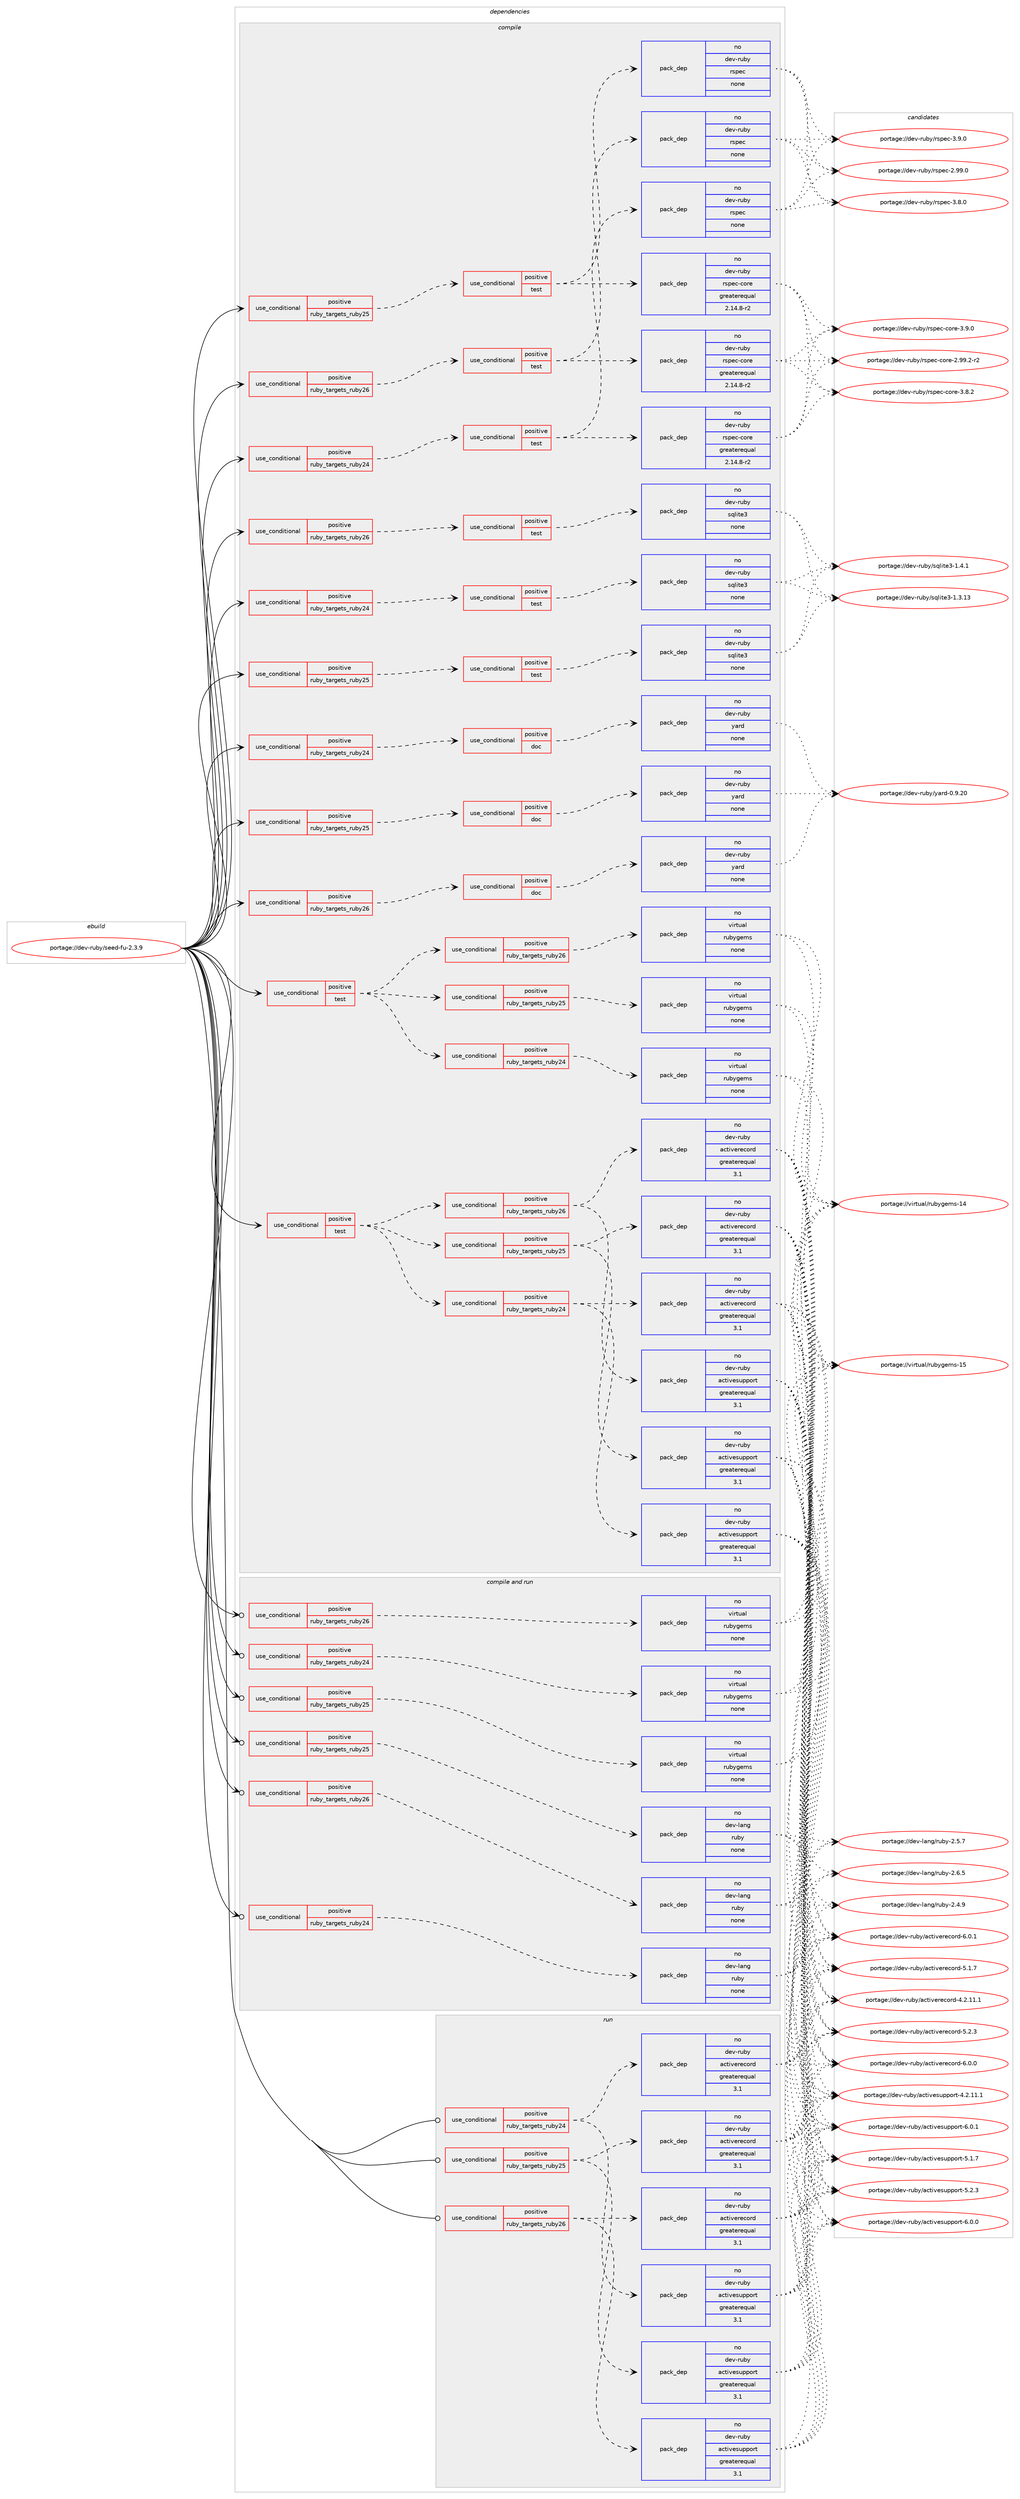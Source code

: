 digraph prolog {

# *************
# Graph options
# *************

newrank=true;
concentrate=true;
compound=true;
graph [rankdir=LR,fontname=Helvetica,fontsize=10,ranksep=1.5];#, ranksep=2.5, nodesep=0.2];
edge  [arrowhead=vee];
node  [fontname=Helvetica,fontsize=10];

# **********
# The ebuild
# **********

subgraph cluster_leftcol {
color=gray;
rank=same;
label=<<i>ebuild</i>>;
id [label="portage://dev-ruby/seed-fu-2.3.9", color=red, width=4, href="../dev-ruby/seed-fu-2.3.9.svg"];
}

# ****************
# The dependencies
# ****************

subgraph cluster_midcol {
color=gray;
label=<<i>dependencies</i>>;
subgraph cluster_compile {
fillcolor="#eeeeee";
style=filled;
label=<<i>compile</i>>;
subgraph cond65888 {
dependency248797 [label=<<TABLE BORDER="0" CELLBORDER="1" CELLSPACING="0" CELLPADDING="4"><TR><TD ROWSPAN="3" CELLPADDING="10">use_conditional</TD></TR><TR><TD>positive</TD></TR><TR><TD>ruby_targets_ruby24</TD></TR></TABLE>>, shape=none, color=red];
subgraph cond65889 {
dependency248798 [label=<<TABLE BORDER="0" CELLBORDER="1" CELLSPACING="0" CELLPADDING="4"><TR><TD ROWSPAN="3" CELLPADDING="10">use_conditional</TD></TR><TR><TD>positive</TD></TR><TR><TD>doc</TD></TR></TABLE>>, shape=none, color=red];
subgraph pack179362 {
dependency248799 [label=<<TABLE BORDER="0" CELLBORDER="1" CELLSPACING="0" CELLPADDING="4" WIDTH="220"><TR><TD ROWSPAN="6" CELLPADDING="30">pack_dep</TD></TR><TR><TD WIDTH="110">no</TD></TR><TR><TD>dev-ruby</TD></TR><TR><TD>yard</TD></TR><TR><TD>none</TD></TR><TR><TD></TD></TR></TABLE>>, shape=none, color=blue];
}
dependency248798:e -> dependency248799:w [weight=20,style="dashed",arrowhead="vee"];
}
dependency248797:e -> dependency248798:w [weight=20,style="dashed",arrowhead="vee"];
}
id:e -> dependency248797:w [weight=20,style="solid",arrowhead="vee"];
subgraph cond65890 {
dependency248800 [label=<<TABLE BORDER="0" CELLBORDER="1" CELLSPACING="0" CELLPADDING="4"><TR><TD ROWSPAN="3" CELLPADDING="10">use_conditional</TD></TR><TR><TD>positive</TD></TR><TR><TD>ruby_targets_ruby24</TD></TR></TABLE>>, shape=none, color=red];
subgraph cond65891 {
dependency248801 [label=<<TABLE BORDER="0" CELLBORDER="1" CELLSPACING="0" CELLPADDING="4"><TR><TD ROWSPAN="3" CELLPADDING="10">use_conditional</TD></TR><TR><TD>positive</TD></TR><TR><TD>test</TD></TR></TABLE>>, shape=none, color=red];
subgraph pack179363 {
dependency248802 [label=<<TABLE BORDER="0" CELLBORDER="1" CELLSPACING="0" CELLPADDING="4" WIDTH="220"><TR><TD ROWSPAN="6" CELLPADDING="30">pack_dep</TD></TR><TR><TD WIDTH="110">no</TD></TR><TR><TD>dev-ruby</TD></TR><TR><TD>rspec</TD></TR><TR><TD>none</TD></TR><TR><TD></TD></TR></TABLE>>, shape=none, color=blue];
}
dependency248801:e -> dependency248802:w [weight=20,style="dashed",arrowhead="vee"];
subgraph pack179364 {
dependency248803 [label=<<TABLE BORDER="0" CELLBORDER="1" CELLSPACING="0" CELLPADDING="4" WIDTH="220"><TR><TD ROWSPAN="6" CELLPADDING="30">pack_dep</TD></TR><TR><TD WIDTH="110">no</TD></TR><TR><TD>dev-ruby</TD></TR><TR><TD>rspec-core</TD></TR><TR><TD>greaterequal</TD></TR><TR><TD>2.14.8-r2</TD></TR></TABLE>>, shape=none, color=blue];
}
dependency248801:e -> dependency248803:w [weight=20,style="dashed",arrowhead="vee"];
}
dependency248800:e -> dependency248801:w [weight=20,style="dashed",arrowhead="vee"];
}
id:e -> dependency248800:w [weight=20,style="solid",arrowhead="vee"];
subgraph cond65892 {
dependency248804 [label=<<TABLE BORDER="0" CELLBORDER="1" CELLSPACING="0" CELLPADDING="4"><TR><TD ROWSPAN="3" CELLPADDING="10">use_conditional</TD></TR><TR><TD>positive</TD></TR><TR><TD>ruby_targets_ruby24</TD></TR></TABLE>>, shape=none, color=red];
subgraph cond65893 {
dependency248805 [label=<<TABLE BORDER="0" CELLBORDER="1" CELLSPACING="0" CELLPADDING="4"><TR><TD ROWSPAN="3" CELLPADDING="10">use_conditional</TD></TR><TR><TD>positive</TD></TR><TR><TD>test</TD></TR></TABLE>>, shape=none, color=red];
subgraph pack179365 {
dependency248806 [label=<<TABLE BORDER="0" CELLBORDER="1" CELLSPACING="0" CELLPADDING="4" WIDTH="220"><TR><TD ROWSPAN="6" CELLPADDING="30">pack_dep</TD></TR><TR><TD WIDTH="110">no</TD></TR><TR><TD>dev-ruby</TD></TR><TR><TD>sqlite3</TD></TR><TR><TD>none</TD></TR><TR><TD></TD></TR></TABLE>>, shape=none, color=blue];
}
dependency248805:e -> dependency248806:w [weight=20,style="dashed",arrowhead="vee"];
}
dependency248804:e -> dependency248805:w [weight=20,style="dashed",arrowhead="vee"];
}
id:e -> dependency248804:w [weight=20,style="solid",arrowhead="vee"];
subgraph cond65894 {
dependency248807 [label=<<TABLE BORDER="0" CELLBORDER="1" CELLSPACING="0" CELLPADDING="4"><TR><TD ROWSPAN="3" CELLPADDING="10">use_conditional</TD></TR><TR><TD>positive</TD></TR><TR><TD>ruby_targets_ruby25</TD></TR></TABLE>>, shape=none, color=red];
subgraph cond65895 {
dependency248808 [label=<<TABLE BORDER="0" CELLBORDER="1" CELLSPACING="0" CELLPADDING="4"><TR><TD ROWSPAN="3" CELLPADDING="10">use_conditional</TD></TR><TR><TD>positive</TD></TR><TR><TD>doc</TD></TR></TABLE>>, shape=none, color=red];
subgraph pack179366 {
dependency248809 [label=<<TABLE BORDER="0" CELLBORDER="1" CELLSPACING="0" CELLPADDING="4" WIDTH="220"><TR><TD ROWSPAN="6" CELLPADDING="30">pack_dep</TD></TR><TR><TD WIDTH="110">no</TD></TR><TR><TD>dev-ruby</TD></TR><TR><TD>yard</TD></TR><TR><TD>none</TD></TR><TR><TD></TD></TR></TABLE>>, shape=none, color=blue];
}
dependency248808:e -> dependency248809:w [weight=20,style="dashed",arrowhead="vee"];
}
dependency248807:e -> dependency248808:w [weight=20,style="dashed",arrowhead="vee"];
}
id:e -> dependency248807:w [weight=20,style="solid",arrowhead="vee"];
subgraph cond65896 {
dependency248810 [label=<<TABLE BORDER="0" CELLBORDER="1" CELLSPACING="0" CELLPADDING="4"><TR><TD ROWSPAN="3" CELLPADDING="10">use_conditional</TD></TR><TR><TD>positive</TD></TR><TR><TD>ruby_targets_ruby25</TD></TR></TABLE>>, shape=none, color=red];
subgraph cond65897 {
dependency248811 [label=<<TABLE BORDER="0" CELLBORDER="1" CELLSPACING="0" CELLPADDING="4"><TR><TD ROWSPAN="3" CELLPADDING="10">use_conditional</TD></TR><TR><TD>positive</TD></TR><TR><TD>test</TD></TR></TABLE>>, shape=none, color=red];
subgraph pack179367 {
dependency248812 [label=<<TABLE BORDER="0" CELLBORDER="1" CELLSPACING="0" CELLPADDING="4" WIDTH="220"><TR><TD ROWSPAN="6" CELLPADDING="30">pack_dep</TD></TR><TR><TD WIDTH="110">no</TD></TR><TR><TD>dev-ruby</TD></TR><TR><TD>rspec</TD></TR><TR><TD>none</TD></TR><TR><TD></TD></TR></TABLE>>, shape=none, color=blue];
}
dependency248811:e -> dependency248812:w [weight=20,style="dashed",arrowhead="vee"];
subgraph pack179368 {
dependency248813 [label=<<TABLE BORDER="0" CELLBORDER="1" CELLSPACING="0" CELLPADDING="4" WIDTH="220"><TR><TD ROWSPAN="6" CELLPADDING="30">pack_dep</TD></TR><TR><TD WIDTH="110">no</TD></TR><TR><TD>dev-ruby</TD></TR><TR><TD>rspec-core</TD></TR><TR><TD>greaterequal</TD></TR><TR><TD>2.14.8-r2</TD></TR></TABLE>>, shape=none, color=blue];
}
dependency248811:e -> dependency248813:w [weight=20,style="dashed",arrowhead="vee"];
}
dependency248810:e -> dependency248811:w [weight=20,style="dashed",arrowhead="vee"];
}
id:e -> dependency248810:w [weight=20,style="solid",arrowhead="vee"];
subgraph cond65898 {
dependency248814 [label=<<TABLE BORDER="0" CELLBORDER="1" CELLSPACING="0" CELLPADDING="4"><TR><TD ROWSPAN="3" CELLPADDING="10">use_conditional</TD></TR><TR><TD>positive</TD></TR><TR><TD>ruby_targets_ruby25</TD></TR></TABLE>>, shape=none, color=red];
subgraph cond65899 {
dependency248815 [label=<<TABLE BORDER="0" CELLBORDER="1" CELLSPACING="0" CELLPADDING="4"><TR><TD ROWSPAN="3" CELLPADDING="10">use_conditional</TD></TR><TR><TD>positive</TD></TR><TR><TD>test</TD></TR></TABLE>>, shape=none, color=red];
subgraph pack179369 {
dependency248816 [label=<<TABLE BORDER="0" CELLBORDER="1" CELLSPACING="0" CELLPADDING="4" WIDTH="220"><TR><TD ROWSPAN="6" CELLPADDING="30">pack_dep</TD></TR><TR><TD WIDTH="110">no</TD></TR><TR><TD>dev-ruby</TD></TR><TR><TD>sqlite3</TD></TR><TR><TD>none</TD></TR><TR><TD></TD></TR></TABLE>>, shape=none, color=blue];
}
dependency248815:e -> dependency248816:w [weight=20,style="dashed",arrowhead="vee"];
}
dependency248814:e -> dependency248815:w [weight=20,style="dashed",arrowhead="vee"];
}
id:e -> dependency248814:w [weight=20,style="solid",arrowhead="vee"];
subgraph cond65900 {
dependency248817 [label=<<TABLE BORDER="0" CELLBORDER="1" CELLSPACING="0" CELLPADDING="4"><TR><TD ROWSPAN="3" CELLPADDING="10">use_conditional</TD></TR><TR><TD>positive</TD></TR><TR><TD>ruby_targets_ruby26</TD></TR></TABLE>>, shape=none, color=red];
subgraph cond65901 {
dependency248818 [label=<<TABLE BORDER="0" CELLBORDER="1" CELLSPACING="0" CELLPADDING="4"><TR><TD ROWSPAN="3" CELLPADDING="10">use_conditional</TD></TR><TR><TD>positive</TD></TR><TR><TD>doc</TD></TR></TABLE>>, shape=none, color=red];
subgraph pack179370 {
dependency248819 [label=<<TABLE BORDER="0" CELLBORDER="1" CELLSPACING="0" CELLPADDING="4" WIDTH="220"><TR><TD ROWSPAN="6" CELLPADDING="30">pack_dep</TD></TR><TR><TD WIDTH="110">no</TD></TR><TR><TD>dev-ruby</TD></TR><TR><TD>yard</TD></TR><TR><TD>none</TD></TR><TR><TD></TD></TR></TABLE>>, shape=none, color=blue];
}
dependency248818:e -> dependency248819:w [weight=20,style="dashed",arrowhead="vee"];
}
dependency248817:e -> dependency248818:w [weight=20,style="dashed",arrowhead="vee"];
}
id:e -> dependency248817:w [weight=20,style="solid",arrowhead="vee"];
subgraph cond65902 {
dependency248820 [label=<<TABLE BORDER="0" CELLBORDER="1" CELLSPACING="0" CELLPADDING="4"><TR><TD ROWSPAN="3" CELLPADDING="10">use_conditional</TD></TR><TR><TD>positive</TD></TR><TR><TD>ruby_targets_ruby26</TD></TR></TABLE>>, shape=none, color=red];
subgraph cond65903 {
dependency248821 [label=<<TABLE BORDER="0" CELLBORDER="1" CELLSPACING="0" CELLPADDING="4"><TR><TD ROWSPAN="3" CELLPADDING="10">use_conditional</TD></TR><TR><TD>positive</TD></TR><TR><TD>test</TD></TR></TABLE>>, shape=none, color=red];
subgraph pack179371 {
dependency248822 [label=<<TABLE BORDER="0" CELLBORDER="1" CELLSPACING="0" CELLPADDING="4" WIDTH="220"><TR><TD ROWSPAN="6" CELLPADDING="30">pack_dep</TD></TR><TR><TD WIDTH="110">no</TD></TR><TR><TD>dev-ruby</TD></TR><TR><TD>rspec</TD></TR><TR><TD>none</TD></TR><TR><TD></TD></TR></TABLE>>, shape=none, color=blue];
}
dependency248821:e -> dependency248822:w [weight=20,style="dashed",arrowhead="vee"];
subgraph pack179372 {
dependency248823 [label=<<TABLE BORDER="0" CELLBORDER="1" CELLSPACING="0" CELLPADDING="4" WIDTH="220"><TR><TD ROWSPAN="6" CELLPADDING="30">pack_dep</TD></TR><TR><TD WIDTH="110">no</TD></TR><TR><TD>dev-ruby</TD></TR><TR><TD>rspec-core</TD></TR><TR><TD>greaterequal</TD></TR><TR><TD>2.14.8-r2</TD></TR></TABLE>>, shape=none, color=blue];
}
dependency248821:e -> dependency248823:w [weight=20,style="dashed",arrowhead="vee"];
}
dependency248820:e -> dependency248821:w [weight=20,style="dashed",arrowhead="vee"];
}
id:e -> dependency248820:w [weight=20,style="solid",arrowhead="vee"];
subgraph cond65904 {
dependency248824 [label=<<TABLE BORDER="0" CELLBORDER="1" CELLSPACING="0" CELLPADDING="4"><TR><TD ROWSPAN="3" CELLPADDING="10">use_conditional</TD></TR><TR><TD>positive</TD></TR><TR><TD>ruby_targets_ruby26</TD></TR></TABLE>>, shape=none, color=red];
subgraph cond65905 {
dependency248825 [label=<<TABLE BORDER="0" CELLBORDER="1" CELLSPACING="0" CELLPADDING="4"><TR><TD ROWSPAN="3" CELLPADDING="10">use_conditional</TD></TR><TR><TD>positive</TD></TR><TR><TD>test</TD></TR></TABLE>>, shape=none, color=red];
subgraph pack179373 {
dependency248826 [label=<<TABLE BORDER="0" CELLBORDER="1" CELLSPACING="0" CELLPADDING="4" WIDTH="220"><TR><TD ROWSPAN="6" CELLPADDING="30">pack_dep</TD></TR><TR><TD WIDTH="110">no</TD></TR><TR><TD>dev-ruby</TD></TR><TR><TD>sqlite3</TD></TR><TR><TD>none</TD></TR><TR><TD></TD></TR></TABLE>>, shape=none, color=blue];
}
dependency248825:e -> dependency248826:w [weight=20,style="dashed",arrowhead="vee"];
}
dependency248824:e -> dependency248825:w [weight=20,style="dashed",arrowhead="vee"];
}
id:e -> dependency248824:w [weight=20,style="solid",arrowhead="vee"];
subgraph cond65906 {
dependency248827 [label=<<TABLE BORDER="0" CELLBORDER="1" CELLSPACING="0" CELLPADDING="4"><TR><TD ROWSPAN="3" CELLPADDING="10">use_conditional</TD></TR><TR><TD>positive</TD></TR><TR><TD>test</TD></TR></TABLE>>, shape=none, color=red];
subgraph cond65907 {
dependency248828 [label=<<TABLE BORDER="0" CELLBORDER="1" CELLSPACING="0" CELLPADDING="4"><TR><TD ROWSPAN="3" CELLPADDING="10">use_conditional</TD></TR><TR><TD>positive</TD></TR><TR><TD>ruby_targets_ruby24</TD></TR></TABLE>>, shape=none, color=red];
subgraph pack179374 {
dependency248829 [label=<<TABLE BORDER="0" CELLBORDER="1" CELLSPACING="0" CELLPADDING="4" WIDTH="220"><TR><TD ROWSPAN="6" CELLPADDING="30">pack_dep</TD></TR><TR><TD WIDTH="110">no</TD></TR><TR><TD>dev-ruby</TD></TR><TR><TD>activerecord</TD></TR><TR><TD>greaterequal</TD></TR><TR><TD>3.1</TD></TR></TABLE>>, shape=none, color=blue];
}
dependency248828:e -> dependency248829:w [weight=20,style="dashed",arrowhead="vee"];
subgraph pack179375 {
dependency248830 [label=<<TABLE BORDER="0" CELLBORDER="1" CELLSPACING="0" CELLPADDING="4" WIDTH="220"><TR><TD ROWSPAN="6" CELLPADDING="30">pack_dep</TD></TR><TR><TD WIDTH="110">no</TD></TR><TR><TD>dev-ruby</TD></TR><TR><TD>activesupport</TD></TR><TR><TD>greaterequal</TD></TR><TR><TD>3.1</TD></TR></TABLE>>, shape=none, color=blue];
}
dependency248828:e -> dependency248830:w [weight=20,style="dashed",arrowhead="vee"];
}
dependency248827:e -> dependency248828:w [weight=20,style="dashed",arrowhead="vee"];
subgraph cond65908 {
dependency248831 [label=<<TABLE BORDER="0" CELLBORDER="1" CELLSPACING="0" CELLPADDING="4"><TR><TD ROWSPAN="3" CELLPADDING="10">use_conditional</TD></TR><TR><TD>positive</TD></TR><TR><TD>ruby_targets_ruby25</TD></TR></TABLE>>, shape=none, color=red];
subgraph pack179376 {
dependency248832 [label=<<TABLE BORDER="0" CELLBORDER="1" CELLSPACING="0" CELLPADDING="4" WIDTH="220"><TR><TD ROWSPAN="6" CELLPADDING="30">pack_dep</TD></TR><TR><TD WIDTH="110">no</TD></TR><TR><TD>dev-ruby</TD></TR><TR><TD>activerecord</TD></TR><TR><TD>greaterequal</TD></TR><TR><TD>3.1</TD></TR></TABLE>>, shape=none, color=blue];
}
dependency248831:e -> dependency248832:w [weight=20,style="dashed",arrowhead="vee"];
subgraph pack179377 {
dependency248833 [label=<<TABLE BORDER="0" CELLBORDER="1" CELLSPACING="0" CELLPADDING="4" WIDTH="220"><TR><TD ROWSPAN="6" CELLPADDING="30">pack_dep</TD></TR><TR><TD WIDTH="110">no</TD></TR><TR><TD>dev-ruby</TD></TR><TR><TD>activesupport</TD></TR><TR><TD>greaterequal</TD></TR><TR><TD>3.1</TD></TR></TABLE>>, shape=none, color=blue];
}
dependency248831:e -> dependency248833:w [weight=20,style="dashed",arrowhead="vee"];
}
dependency248827:e -> dependency248831:w [weight=20,style="dashed",arrowhead="vee"];
subgraph cond65909 {
dependency248834 [label=<<TABLE BORDER="0" CELLBORDER="1" CELLSPACING="0" CELLPADDING="4"><TR><TD ROWSPAN="3" CELLPADDING="10">use_conditional</TD></TR><TR><TD>positive</TD></TR><TR><TD>ruby_targets_ruby26</TD></TR></TABLE>>, shape=none, color=red];
subgraph pack179378 {
dependency248835 [label=<<TABLE BORDER="0" CELLBORDER="1" CELLSPACING="0" CELLPADDING="4" WIDTH="220"><TR><TD ROWSPAN="6" CELLPADDING="30">pack_dep</TD></TR><TR><TD WIDTH="110">no</TD></TR><TR><TD>dev-ruby</TD></TR><TR><TD>activerecord</TD></TR><TR><TD>greaterequal</TD></TR><TR><TD>3.1</TD></TR></TABLE>>, shape=none, color=blue];
}
dependency248834:e -> dependency248835:w [weight=20,style="dashed",arrowhead="vee"];
subgraph pack179379 {
dependency248836 [label=<<TABLE BORDER="0" CELLBORDER="1" CELLSPACING="0" CELLPADDING="4" WIDTH="220"><TR><TD ROWSPAN="6" CELLPADDING="30">pack_dep</TD></TR><TR><TD WIDTH="110">no</TD></TR><TR><TD>dev-ruby</TD></TR><TR><TD>activesupport</TD></TR><TR><TD>greaterequal</TD></TR><TR><TD>3.1</TD></TR></TABLE>>, shape=none, color=blue];
}
dependency248834:e -> dependency248836:w [weight=20,style="dashed",arrowhead="vee"];
}
dependency248827:e -> dependency248834:w [weight=20,style="dashed",arrowhead="vee"];
}
id:e -> dependency248827:w [weight=20,style="solid",arrowhead="vee"];
subgraph cond65910 {
dependency248837 [label=<<TABLE BORDER="0" CELLBORDER="1" CELLSPACING="0" CELLPADDING="4"><TR><TD ROWSPAN="3" CELLPADDING="10">use_conditional</TD></TR><TR><TD>positive</TD></TR><TR><TD>test</TD></TR></TABLE>>, shape=none, color=red];
subgraph cond65911 {
dependency248838 [label=<<TABLE BORDER="0" CELLBORDER="1" CELLSPACING="0" CELLPADDING="4"><TR><TD ROWSPAN="3" CELLPADDING="10">use_conditional</TD></TR><TR><TD>positive</TD></TR><TR><TD>ruby_targets_ruby24</TD></TR></TABLE>>, shape=none, color=red];
subgraph pack179380 {
dependency248839 [label=<<TABLE BORDER="0" CELLBORDER="1" CELLSPACING="0" CELLPADDING="4" WIDTH="220"><TR><TD ROWSPAN="6" CELLPADDING="30">pack_dep</TD></TR><TR><TD WIDTH="110">no</TD></TR><TR><TD>virtual</TD></TR><TR><TD>rubygems</TD></TR><TR><TD>none</TD></TR><TR><TD></TD></TR></TABLE>>, shape=none, color=blue];
}
dependency248838:e -> dependency248839:w [weight=20,style="dashed",arrowhead="vee"];
}
dependency248837:e -> dependency248838:w [weight=20,style="dashed",arrowhead="vee"];
subgraph cond65912 {
dependency248840 [label=<<TABLE BORDER="0" CELLBORDER="1" CELLSPACING="0" CELLPADDING="4"><TR><TD ROWSPAN="3" CELLPADDING="10">use_conditional</TD></TR><TR><TD>positive</TD></TR><TR><TD>ruby_targets_ruby25</TD></TR></TABLE>>, shape=none, color=red];
subgraph pack179381 {
dependency248841 [label=<<TABLE BORDER="0" CELLBORDER="1" CELLSPACING="0" CELLPADDING="4" WIDTH="220"><TR><TD ROWSPAN="6" CELLPADDING="30">pack_dep</TD></TR><TR><TD WIDTH="110">no</TD></TR><TR><TD>virtual</TD></TR><TR><TD>rubygems</TD></TR><TR><TD>none</TD></TR><TR><TD></TD></TR></TABLE>>, shape=none, color=blue];
}
dependency248840:e -> dependency248841:w [weight=20,style="dashed",arrowhead="vee"];
}
dependency248837:e -> dependency248840:w [weight=20,style="dashed",arrowhead="vee"];
subgraph cond65913 {
dependency248842 [label=<<TABLE BORDER="0" CELLBORDER="1" CELLSPACING="0" CELLPADDING="4"><TR><TD ROWSPAN="3" CELLPADDING="10">use_conditional</TD></TR><TR><TD>positive</TD></TR><TR><TD>ruby_targets_ruby26</TD></TR></TABLE>>, shape=none, color=red];
subgraph pack179382 {
dependency248843 [label=<<TABLE BORDER="0" CELLBORDER="1" CELLSPACING="0" CELLPADDING="4" WIDTH="220"><TR><TD ROWSPAN="6" CELLPADDING="30">pack_dep</TD></TR><TR><TD WIDTH="110">no</TD></TR><TR><TD>virtual</TD></TR><TR><TD>rubygems</TD></TR><TR><TD>none</TD></TR><TR><TD></TD></TR></TABLE>>, shape=none, color=blue];
}
dependency248842:e -> dependency248843:w [weight=20,style="dashed",arrowhead="vee"];
}
dependency248837:e -> dependency248842:w [weight=20,style="dashed",arrowhead="vee"];
}
id:e -> dependency248837:w [weight=20,style="solid",arrowhead="vee"];
}
subgraph cluster_compileandrun {
fillcolor="#eeeeee";
style=filled;
label=<<i>compile and run</i>>;
subgraph cond65914 {
dependency248844 [label=<<TABLE BORDER="0" CELLBORDER="1" CELLSPACING="0" CELLPADDING="4"><TR><TD ROWSPAN="3" CELLPADDING="10">use_conditional</TD></TR><TR><TD>positive</TD></TR><TR><TD>ruby_targets_ruby24</TD></TR></TABLE>>, shape=none, color=red];
subgraph pack179383 {
dependency248845 [label=<<TABLE BORDER="0" CELLBORDER="1" CELLSPACING="0" CELLPADDING="4" WIDTH="220"><TR><TD ROWSPAN="6" CELLPADDING="30">pack_dep</TD></TR><TR><TD WIDTH="110">no</TD></TR><TR><TD>dev-lang</TD></TR><TR><TD>ruby</TD></TR><TR><TD>none</TD></TR><TR><TD></TD></TR></TABLE>>, shape=none, color=blue];
}
dependency248844:e -> dependency248845:w [weight=20,style="dashed",arrowhead="vee"];
}
id:e -> dependency248844:w [weight=20,style="solid",arrowhead="odotvee"];
subgraph cond65915 {
dependency248846 [label=<<TABLE BORDER="0" CELLBORDER="1" CELLSPACING="0" CELLPADDING="4"><TR><TD ROWSPAN="3" CELLPADDING="10">use_conditional</TD></TR><TR><TD>positive</TD></TR><TR><TD>ruby_targets_ruby24</TD></TR></TABLE>>, shape=none, color=red];
subgraph pack179384 {
dependency248847 [label=<<TABLE BORDER="0" CELLBORDER="1" CELLSPACING="0" CELLPADDING="4" WIDTH="220"><TR><TD ROWSPAN="6" CELLPADDING="30">pack_dep</TD></TR><TR><TD WIDTH="110">no</TD></TR><TR><TD>virtual</TD></TR><TR><TD>rubygems</TD></TR><TR><TD>none</TD></TR><TR><TD></TD></TR></TABLE>>, shape=none, color=blue];
}
dependency248846:e -> dependency248847:w [weight=20,style="dashed",arrowhead="vee"];
}
id:e -> dependency248846:w [weight=20,style="solid",arrowhead="odotvee"];
subgraph cond65916 {
dependency248848 [label=<<TABLE BORDER="0" CELLBORDER="1" CELLSPACING="0" CELLPADDING="4"><TR><TD ROWSPAN="3" CELLPADDING="10">use_conditional</TD></TR><TR><TD>positive</TD></TR><TR><TD>ruby_targets_ruby25</TD></TR></TABLE>>, shape=none, color=red];
subgraph pack179385 {
dependency248849 [label=<<TABLE BORDER="0" CELLBORDER="1" CELLSPACING="0" CELLPADDING="4" WIDTH="220"><TR><TD ROWSPAN="6" CELLPADDING="30">pack_dep</TD></TR><TR><TD WIDTH="110">no</TD></TR><TR><TD>dev-lang</TD></TR><TR><TD>ruby</TD></TR><TR><TD>none</TD></TR><TR><TD></TD></TR></TABLE>>, shape=none, color=blue];
}
dependency248848:e -> dependency248849:w [weight=20,style="dashed",arrowhead="vee"];
}
id:e -> dependency248848:w [weight=20,style="solid",arrowhead="odotvee"];
subgraph cond65917 {
dependency248850 [label=<<TABLE BORDER="0" CELLBORDER="1" CELLSPACING="0" CELLPADDING="4"><TR><TD ROWSPAN="3" CELLPADDING="10">use_conditional</TD></TR><TR><TD>positive</TD></TR><TR><TD>ruby_targets_ruby25</TD></TR></TABLE>>, shape=none, color=red];
subgraph pack179386 {
dependency248851 [label=<<TABLE BORDER="0" CELLBORDER="1" CELLSPACING="0" CELLPADDING="4" WIDTH="220"><TR><TD ROWSPAN="6" CELLPADDING="30">pack_dep</TD></TR><TR><TD WIDTH="110">no</TD></TR><TR><TD>virtual</TD></TR><TR><TD>rubygems</TD></TR><TR><TD>none</TD></TR><TR><TD></TD></TR></TABLE>>, shape=none, color=blue];
}
dependency248850:e -> dependency248851:w [weight=20,style="dashed",arrowhead="vee"];
}
id:e -> dependency248850:w [weight=20,style="solid",arrowhead="odotvee"];
subgraph cond65918 {
dependency248852 [label=<<TABLE BORDER="0" CELLBORDER="1" CELLSPACING="0" CELLPADDING="4"><TR><TD ROWSPAN="3" CELLPADDING="10">use_conditional</TD></TR><TR><TD>positive</TD></TR><TR><TD>ruby_targets_ruby26</TD></TR></TABLE>>, shape=none, color=red];
subgraph pack179387 {
dependency248853 [label=<<TABLE BORDER="0" CELLBORDER="1" CELLSPACING="0" CELLPADDING="4" WIDTH="220"><TR><TD ROWSPAN="6" CELLPADDING="30">pack_dep</TD></TR><TR><TD WIDTH="110">no</TD></TR><TR><TD>dev-lang</TD></TR><TR><TD>ruby</TD></TR><TR><TD>none</TD></TR><TR><TD></TD></TR></TABLE>>, shape=none, color=blue];
}
dependency248852:e -> dependency248853:w [weight=20,style="dashed",arrowhead="vee"];
}
id:e -> dependency248852:w [weight=20,style="solid",arrowhead="odotvee"];
subgraph cond65919 {
dependency248854 [label=<<TABLE BORDER="0" CELLBORDER="1" CELLSPACING="0" CELLPADDING="4"><TR><TD ROWSPAN="3" CELLPADDING="10">use_conditional</TD></TR><TR><TD>positive</TD></TR><TR><TD>ruby_targets_ruby26</TD></TR></TABLE>>, shape=none, color=red];
subgraph pack179388 {
dependency248855 [label=<<TABLE BORDER="0" CELLBORDER="1" CELLSPACING="0" CELLPADDING="4" WIDTH="220"><TR><TD ROWSPAN="6" CELLPADDING="30">pack_dep</TD></TR><TR><TD WIDTH="110">no</TD></TR><TR><TD>virtual</TD></TR><TR><TD>rubygems</TD></TR><TR><TD>none</TD></TR><TR><TD></TD></TR></TABLE>>, shape=none, color=blue];
}
dependency248854:e -> dependency248855:w [weight=20,style="dashed",arrowhead="vee"];
}
id:e -> dependency248854:w [weight=20,style="solid",arrowhead="odotvee"];
}
subgraph cluster_run {
fillcolor="#eeeeee";
style=filled;
label=<<i>run</i>>;
subgraph cond65920 {
dependency248856 [label=<<TABLE BORDER="0" CELLBORDER="1" CELLSPACING="0" CELLPADDING="4"><TR><TD ROWSPAN="3" CELLPADDING="10">use_conditional</TD></TR><TR><TD>positive</TD></TR><TR><TD>ruby_targets_ruby24</TD></TR></TABLE>>, shape=none, color=red];
subgraph pack179389 {
dependency248857 [label=<<TABLE BORDER="0" CELLBORDER="1" CELLSPACING="0" CELLPADDING="4" WIDTH="220"><TR><TD ROWSPAN="6" CELLPADDING="30">pack_dep</TD></TR><TR><TD WIDTH="110">no</TD></TR><TR><TD>dev-ruby</TD></TR><TR><TD>activerecord</TD></TR><TR><TD>greaterequal</TD></TR><TR><TD>3.1</TD></TR></TABLE>>, shape=none, color=blue];
}
dependency248856:e -> dependency248857:w [weight=20,style="dashed",arrowhead="vee"];
subgraph pack179390 {
dependency248858 [label=<<TABLE BORDER="0" CELLBORDER="1" CELLSPACING="0" CELLPADDING="4" WIDTH="220"><TR><TD ROWSPAN="6" CELLPADDING="30">pack_dep</TD></TR><TR><TD WIDTH="110">no</TD></TR><TR><TD>dev-ruby</TD></TR><TR><TD>activesupport</TD></TR><TR><TD>greaterequal</TD></TR><TR><TD>3.1</TD></TR></TABLE>>, shape=none, color=blue];
}
dependency248856:e -> dependency248858:w [weight=20,style="dashed",arrowhead="vee"];
}
id:e -> dependency248856:w [weight=20,style="solid",arrowhead="odot"];
subgraph cond65921 {
dependency248859 [label=<<TABLE BORDER="0" CELLBORDER="1" CELLSPACING="0" CELLPADDING="4"><TR><TD ROWSPAN="3" CELLPADDING="10">use_conditional</TD></TR><TR><TD>positive</TD></TR><TR><TD>ruby_targets_ruby25</TD></TR></TABLE>>, shape=none, color=red];
subgraph pack179391 {
dependency248860 [label=<<TABLE BORDER="0" CELLBORDER="1" CELLSPACING="0" CELLPADDING="4" WIDTH="220"><TR><TD ROWSPAN="6" CELLPADDING="30">pack_dep</TD></TR><TR><TD WIDTH="110">no</TD></TR><TR><TD>dev-ruby</TD></TR><TR><TD>activerecord</TD></TR><TR><TD>greaterequal</TD></TR><TR><TD>3.1</TD></TR></TABLE>>, shape=none, color=blue];
}
dependency248859:e -> dependency248860:w [weight=20,style="dashed",arrowhead="vee"];
subgraph pack179392 {
dependency248861 [label=<<TABLE BORDER="0" CELLBORDER="1" CELLSPACING="0" CELLPADDING="4" WIDTH="220"><TR><TD ROWSPAN="6" CELLPADDING="30">pack_dep</TD></TR><TR><TD WIDTH="110">no</TD></TR><TR><TD>dev-ruby</TD></TR><TR><TD>activesupport</TD></TR><TR><TD>greaterequal</TD></TR><TR><TD>3.1</TD></TR></TABLE>>, shape=none, color=blue];
}
dependency248859:e -> dependency248861:w [weight=20,style="dashed",arrowhead="vee"];
}
id:e -> dependency248859:w [weight=20,style="solid",arrowhead="odot"];
subgraph cond65922 {
dependency248862 [label=<<TABLE BORDER="0" CELLBORDER="1" CELLSPACING="0" CELLPADDING="4"><TR><TD ROWSPAN="3" CELLPADDING="10">use_conditional</TD></TR><TR><TD>positive</TD></TR><TR><TD>ruby_targets_ruby26</TD></TR></TABLE>>, shape=none, color=red];
subgraph pack179393 {
dependency248863 [label=<<TABLE BORDER="0" CELLBORDER="1" CELLSPACING="0" CELLPADDING="4" WIDTH="220"><TR><TD ROWSPAN="6" CELLPADDING="30">pack_dep</TD></TR><TR><TD WIDTH="110">no</TD></TR><TR><TD>dev-ruby</TD></TR><TR><TD>activerecord</TD></TR><TR><TD>greaterequal</TD></TR><TR><TD>3.1</TD></TR></TABLE>>, shape=none, color=blue];
}
dependency248862:e -> dependency248863:w [weight=20,style="dashed",arrowhead="vee"];
subgraph pack179394 {
dependency248864 [label=<<TABLE BORDER="0" CELLBORDER="1" CELLSPACING="0" CELLPADDING="4" WIDTH="220"><TR><TD ROWSPAN="6" CELLPADDING="30">pack_dep</TD></TR><TR><TD WIDTH="110">no</TD></TR><TR><TD>dev-ruby</TD></TR><TR><TD>activesupport</TD></TR><TR><TD>greaterequal</TD></TR><TR><TD>3.1</TD></TR></TABLE>>, shape=none, color=blue];
}
dependency248862:e -> dependency248864:w [weight=20,style="dashed",arrowhead="vee"];
}
id:e -> dependency248862:w [weight=20,style="solid",arrowhead="odot"];
}
}

# **************
# The candidates
# **************

subgraph cluster_choices {
rank=same;
color=gray;
label=<<i>candidates</i>>;

subgraph choice179362 {
color=black;
nodesep=1;
choiceportage1001011184511411798121471219711410045484657465048 [label="portage://dev-ruby/yard-0.9.20", color=red, width=4,href="../dev-ruby/yard-0.9.20.svg"];
dependency248799:e -> choiceportage1001011184511411798121471219711410045484657465048:w [style=dotted,weight="100"];
}
subgraph choice179363 {
color=black;
nodesep=1;
choiceportage1001011184511411798121471141151121019945504657574648 [label="portage://dev-ruby/rspec-2.99.0", color=red, width=4,href="../dev-ruby/rspec-2.99.0.svg"];
choiceportage10010111845114117981214711411511210199455146564648 [label="portage://dev-ruby/rspec-3.8.0", color=red, width=4,href="../dev-ruby/rspec-3.8.0.svg"];
choiceportage10010111845114117981214711411511210199455146574648 [label="portage://dev-ruby/rspec-3.9.0", color=red, width=4,href="../dev-ruby/rspec-3.9.0.svg"];
dependency248802:e -> choiceportage1001011184511411798121471141151121019945504657574648:w [style=dotted,weight="100"];
dependency248802:e -> choiceportage10010111845114117981214711411511210199455146564648:w [style=dotted,weight="100"];
dependency248802:e -> choiceportage10010111845114117981214711411511210199455146574648:w [style=dotted,weight="100"];
}
subgraph choice179364 {
color=black;
nodesep=1;
choiceportage100101118451141179812147114115112101994599111114101455046575746504511450 [label="portage://dev-ruby/rspec-core-2.99.2-r2", color=red, width=4,href="../dev-ruby/rspec-core-2.99.2-r2.svg"];
choiceportage100101118451141179812147114115112101994599111114101455146564650 [label="portage://dev-ruby/rspec-core-3.8.2", color=red, width=4,href="../dev-ruby/rspec-core-3.8.2.svg"];
choiceportage100101118451141179812147114115112101994599111114101455146574648 [label="portage://dev-ruby/rspec-core-3.9.0", color=red, width=4,href="../dev-ruby/rspec-core-3.9.0.svg"];
dependency248803:e -> choiceportage100101118451141179812147114115112101994599111114101455046575746504511450:w [style=dotted,weight="100"];
dependency248803:e -> choiceportage100101118451141179812147114115112101994599111114101455146564650:w [style=dotted,weight="100"];
dependency248803:e -> choiceportage100101118451141179812147114115112101994599111114101455146574648:w [style=dotted,weight="100"];
}
subgraph choice179365 {
color=black;
nodesep=1;
choiceportage1001011184511411798121471151131081051161015145494651464951 [label="portage://dev-ruby/sqlite3-1.3.13", color=red, width=4,href="../dev-ruby/sqlite3-1.3.13.svg"];
choiceportage10010111845114117981214711511310810511610151454946524649 [label="portage://dev-ruby/sqlite3-1.4.1", color=red, width=4,href="../dev-ruby/sqlite3-1.4.1.svg"];
dependency248806:e -> choiceportage1001011184511411798121471151131081051161015145494651464951:w [style=dotted,weight="100"];
dependency248806:e -> choiceportage10010111845114117981214711511310810511610151454946524649:w [style=dotted,weight="100"];
}
subgraph choice179366 {
color=black;
nodesep=1;
choiceportage1001011184511411798121471219711410045484657465048 [label="portage://dev-ruby/yard-0.9.20", color=red, width=4,href="../dev-ruby/yard-0.9.20.svg"];
dependency248809:e -> choiceportage1001011184511411798121471219711410045484657465048:w [style=dotted,weight="100"];
}
subgraph choice179367 {
color=black;
nodesep=1;
choiceportage1001011184511411798121471141151121019945504657574648 [label="portage://dev-ruby/rspec-2.99.0", color=red, width=4,href="../dev-ruby/rspec-2.99.0.svg"];
choiceportage10010111845114117981214711411511210199455146564648 [label="portage://dev-ruby/rspec-3.8.0", color=red, width=4,href="../dev-ruby/rspec-3.8.0.svg"];
choiceportage10010111845114117981214711411511210199455146574648 [label="portage://dev-ruby/rspec-3.9.0", color=red, width=4,href="../dev-ruby/rspec-3.9.0.svg"];
dependency248812:e -> choiceportage1001011184511411798121471141151121019945504657574648:w [style=dotted,weight="100"];
dependency248812:e -> choiceportage10010111845114117981214711411511210199455146564648:w [style=dotted,weight="100"];
dependency248812:e -> choiceportage10010111845114117981214711411511210199455146574648:w [style=dotted,weight="100"];
}
subgraph choice179368 {
color=black;
nodesep=1;
choiceportage100101118451141179812147114115112101994599111114101455046575746504511450 [label="portage://dev-ruby/rspec-core-2.99.2-r2", color=red, width=4,href="../dev-ruby/rspec-core-2.99.2-r2.svg"];
choiceportage100101118451141179812147114115112101994599111114101455146564650 [label="portage://dev-ruby/rspec-core-3.8.2", color=red, width=4,href="../dev-ruby/rspec-core-3.8.2.svg"];
choiceportage100101118451141179812147114115112101994599111114101455146574648 [label="portage://dev-ruby/rspec-core-3.9.0", color=red, width=4,href="../dev-ruby/rspec-core-3.9.0.svg"];
dependency248813:e -> choiceportage100101118451141179812147114115112101994599111114101455046575746504511450:w [style=dotted,weight="100"];
dependency248813:e -> choiceportage100101118451141179812147114115112101994599111114101455146564650:w [style=dotted,weight="100"];
dependency248813:e -> choiceportage100101118451141179812147114115112101994599111114101455146574648:w [style=dotted,weight="100"];
}
subgraph choice179369 {
color=black;
nodesep=1;
choiceportage1001011184511411798121471151131081051161015145494651464951 [label="portage://dev-ruby/sqlite3-1.3.13", color=red, width=4,href="../dev-ruby/sqlite3-1.3.13.svg"];
choiceportage10010111845114117981214711511310810511610151454946524649 [label="portage://dev-ruby/sqlite3-1.4.1", color=red, width=4,href="../dev-ruby/sqlite3-1.4.1.svg"];
dependency248816:e -> choiceportage1001011184511411798121471151131081051161015145494651464951:w [style=dotted,weight="100"];
dependency248816:e -> choiceportage10010111845114117981214711511310810511610151454946524649:w [style=dotted,weight="100"];
}
subgraph choice179370 {
color=black;
nodesep=1;
choiceportage1001011184511411798121471219711410045484657465048 [label="portage://dev-ruby/yard-0.9.20", color=red, width=4,href="../dev-ruby/yard-0.9.20.svg"];
dependency248819:e -> choiceportage1001011184511411798121471219711410045484657465048:w [style=dotted,weight="100"];
}
subgraph choice179371 {
color=black;
nodesep=1;
choiceportage1001011184511411798121471141151121019945504657574648 [label="portage://dev-ruby/rspec-2.99.0", color=red, width=4,href="../dev-ruby/rspec-2.99.0.svg"];
choiceportage10010111845114117981214711411511210199455146564648 [label="portage://dev-ruby/rspec-3.8.0", color=red, width=4,href="../dev-ruby/rspec-3.8.0.svg"];
choiceportage10010111845114117981214711411511210199455146574648 [label="portage://dev-ruby/rspec-3.9.0", color=red, width=4,href="../dev-ruby/rspec-3.9.0.svg"];
dependency248822:e -> choiceportage1001011184511411798121471141151121019945504657574648:w [style=dotted,weight="100"];
dependency248822:e -> choiceportage10010111845114117981214711411511210199455146564648:w [style=dotted,weight="100"];
dependency248822:e -> choiceportage10010111845114117981214711411511210199455146574648:w [style=dotted,weight="100"];
}
subgraph choice179372 {
color=black;
nodesep=1;
choiceportage100101118451141179812147114115112101994599111114101455046575746504511450 [label="portage://dev-ruby/rspec-core-2.99.2-r2", color=red, width=4,href="../dev-ruby/rspec-core-2.99.2-r2.svg"];
choiceportage100101118451141179812147114115112101994599111114101455146564650 [label="portage://dev-ruby/rspec-core-3.8.2", color=red, width=4,href="../dev-ruby/rspec-core-3.8.2.svg"];
choiceportage100101118451141179812147114115112101994599111114101455146574648 [label="portage://dev-ruby/rspec-core-3.9.0", color=red, width=4,href="../dev-ruby/rspec-core-3.9.0.svg"];
dependency248823:e -> choiceportage100101118451141179812147114115112101994599111114101455046575746504511450:w [style=dotted,weight="100"];
dependency248823:e -> choiceportage100101118451141179812147114115112101994599111114101455146564650:w [style=dotted,weight="100"];
dependency248823:e -> choiceportage100101118451141179812147114115112101994599111114101455146574648:w [style=dotted,weight="100"];
}
subgraph choice179373 {
color=black;
nodesep=1;
choiceportage1001011184511411798121471151131081051161015145494651464951 [label="portage://dev-ruby/sqlite3-1.3.13", color=red, width=4,href="../dev-ruby/sqlite3-1.3.13.svg"];
choiceportage10010111845114117981214711511310810511610151454946524649 [label="portage://dev-ruby/sqlite3-1.4.1", color=red, width=4,href="../dev-ruby/sqlite3-1.4.1.svg"];
dependency248826:e -> choiceportage1001011184511411798121471151131081051161015145494651464951:w [style=dotted,weight="100"];
dependency248826:e -> choiceportage10010111845114117981214711511310810511610151454946524649:w [style=dotted,weight="100"];
}
subgraph choice179374 {
color=black;
nodesep=1;
choiceportage100101118451141179812147979911610511810111410199111114100455246504649494649 [label="portage://dev-ruby/activerecord-4.2.11.1", color=red, width=4,href="../dev-ruby/activerecord-4.2.11.1.svg"];
choiceportage100101118451141179812147979911610511810111410199111114100455346494655 [label="portage://dev-ruby/activerecord-5.1.7", color=red, width=4,href="../dev-ruby/activerecord-5.1.7.svg"];
choiceportage100101118451141179812147979911610511810111410199111114100455346504651 [label="portage://dev-ruby/activerecord-5.2.3", color=red, width=4,href="../dev-ruby/activerecord-5.2.3.svg"];
choiceportage100101118451141179812147979911610511810111410199111114100455446484648 [label="portage://dev-ruby/activerecord-6.0.0", color=red, width=4,href="../dev-ruby/activerecord-6.0.0.svg"];
choiceportage100101118451141179812147979911610511810111410199111114100455446484649 [label="portage://dev-ruby/activerecord-6.0.1", color=red, width=4,href="../dev-ruby/activerecord-6.0.1.svg"];
dependency248829:e -> choiceportage100101118451141179812147979911610511810111410199111114100455246504649494649:w [style=dotted,weight="100"];
dependency248829:e -> choiceportage100101118451141179812147979911610511810111410199111114100455346494655:w [style=dotted,weight="100"];
dependency248829:e -> choiceportage100101118451141179812147979911610511810111410199111114100455346504651:w [style=dotted,weight="100"];
dependency248829:e -> choiceportage100101118451141179812147979911610511810111410199111114100455446484648:w [style=dotted,weight="100"];
dependency248829:e -> choiceportage100101118451141179812147979911610511810111410199111114100455446484649:w [style=dotted,weight="100"];
}
subgraph choice179375 {
color=black;
nodesep=1;
choiceportage1001011184511411798121479799116105118101115117112112111114116455246504649494649 [label="portage://dev-ruby/activesupport-4.2.11.1", color=red, width=4,href="../dev-ruby/activesupport-4.2.11.1.svg"];
choiceportage1001011184511411798121479799116105118101115117112112111114116455346494655 [label="portage://dev-ruby/activesupport-5.1.7", color=red, width=4,href="../dev-ruby/activesupport-5.1.7.svg"];
choiceportage1001011184511411798121479799116105118101115117112112111114116455346504651 [label="portage://dev-ruby/activesupport-5.2.3", color=red, width=4,href="../dev-ruby/activesupport-5.2.3.svg"];
choiceportage1001011184511411798121479799116105118101115117112112111114116455446484648 [label="portage://dev-ruby/activesupport-6.0.0", color=red, width=4,href="../dev-ruby/activesupport-6.0.0.svg"];
choiceportage1001011184511411798121479799116105118101115117112112111114116455446484649 [label="portage://dev-ruby/activesupport-6.0.1", color=red, width=4,href="../dev-ruby/activesupport-6.0.1.svg"];
dependency248830:e -> choiceportage1001011184511411798121479799116105118101115117112112111114116455246504649494649:w [style=dotted,weight="100"];
dependency248830:e -> choiceportage1001011184511411798121479799116105118101115117112112111114116455346494655:w [style=dotted,weight="100"];
dependency248830:e -> choiceportage1001011184511411798121479799116105118101115117112112111114116455346504651:w [style=dotted,weight="100"];
dependency248830:e -> choiceportage1001011184511411798121479799116105118101115117112112111114116455446484648:w [style=dotted,weight="100"];
dependency248830:e -> choiceportage1001011184511411798121479799116105118101115117112112111114116455446484649:w [style=dotted,weight="100"];
}
subgraph choice179376 {
color=black;
nodesep=1;
choiceportage100101118451141179812147979911610511810111410199111114100455246504649494649 [label="portage://dev-ruby/activerecord-4.2.11.1", color=red, width=4,href="../dev-ruby/activerecord-4.2.11.1.svg"];
choiceportage100101118451141179812147979911610511810111410199111114100455346494655 [label="portage://dev-ruby/activerecord-5.1.7", color=red, width=4,href="../dev-ruby/activerecord-5.1.7.svg"];
choiceportage100101118451141179812147979911610511810111410199111114100455346504651 [label="portage://dev-ruby/activerecord-5.2.3", color=red, width=4,href="../dev-ruby/activerecord-5.2.3.svg"];
choiceportage100101118451141179812147979911610511810111410199111114100455446484648 [label="portage://dev-ruby/activerecord-6.0.0", color=red, width=4,href="../dev-ruby/activerecord-6.0.0.svg"];
choiceportage100101118451141179812147979911610511810111410199111114100455446484649 [label="portage://dev-ruby/activerecord-6.0.1", color=red, width=4,href="../dev-ruby/activerecord-6.0.1.svg"];
dependency248832:e -> choiceportage100101118451141179812147979911610511810111410199111114100455246504649494649:w [style=dotted,weight="100"];
dependency248832:e -> choiceportage100101118451141179812147979911610511810111410199111114100455346494655:w [style=dotted,weight="100"];
dependency248832:e -> choiceportage100101118451141179812147979911610511810111410199111114100455346504651:w [style=dotted,weight="100"];
dependency248832:e -> choiceportage100101118451141179812147979911610511810111410199111114100455446484648:w [style=dotted,weight="100"];
dependency248832:e -> choiceportage100101118451141179812147979911610511810111410199111114100455446484649:w [style=dotted,weight="100"];
}
subgraph choice179377 {
color=black;
nodesep=1;
choiceportage1001011184511411798121479799116105118101115117112112111114116455246504649494649 [label="portage://dev-ruby/activesupport-4.2.11.1", color=red, width=4,href="../dev-ruby/activesupport-4.2.11.1.svg"];
choiceportage1001011184511411798121479799116105118101115117112112111114116455346494655 [label="portage://dev-ruby/activesupport-5.1.7", color=red, width=4,href="../dev-ruby/activesupport-5.1.7.svg"];
choiceportage1001011184511411798121479799116105118101115117112112111114116455346504651 [label="portage://dev-ruby/activesupport-5.2.3", color=red, width=4,href="../dev-ruby/activesupport-5.2.3.svg"];
choiceportage1001011184511411798121479799116105118101115117112112111114116455446484648 [label="portage://dev-ruby/activesupport-6.0.0", color=red, width=4,href="../dev-ruby/activesupport-6.0.0.svg"];
choiceportage1001011184511411798121479799116105118101115117112112111114116455446484649 [label="portage://dev-ruby/activesupport-6.0.1", color=red, width=4,href="../dev-ruby/activesupport-6.0.1.svg"];
dependency248833:e -> choiceportage1001011184511411798121479799116105118101115117112112111114116455246504649494649:w [style=dotted,weight="100"];
dependency248833:e -> choiceportage1001011184511411798121479799116105118101115117112112111114116455346494655:w [style=dotted,weight="100"];
dependency248833:e -> choiceportage1001011184511411798121479799116105118101115117112112111114116455346504651:w [style=dotted,weight="100"];
dependency248833:e -> choiceportage1001011184511411798121479799116105118101115117112112111114116455446484648:w [style=dotted,weight="100"];
dependency248833:e -> choiceportage1001011184511411798121479799116105118101115117112112111114116455446484649:w [style=dotted,weight="100"];
}
subgraph choice179378 {
color=black;
nodesep=1;
choiceportage100101118451141179812147979911610511810111410199111114100455246504649494649 [label="portage://dev-ruby/activerecord-4.2.11.1", color=red, width=4,href="../dev-ruby/activerecord-4.2.11.1.svg"];
choiceportage100101118451141179812147979911610511810111410199111114100455346494655 [label="portage://dev-ruby/activerecord-5.1.7", color=red, width=4,href="../dev-ruby/activerecord-5.1.7.svg"];
choiceportage100101118451141179812147979911610511810111410199111114100455346504651 [label="portage://dev-ruby/activerecord-5.2.3", color=red, width=4,href="../dev-ruby/activerecord-5.2.3.svg"];
choiceportage100101118451141179812147979911610511810111410199111114100455446484648 [label="portage://dev-ruby/activerecord-6.0.0", color=red, width=4,href="../dev-ruby/activerecord-6.0.0.svg"];
choiceportage100101118451141179812147979911610511810111410199111114100455446484649 [label="portage://dev-ruby/activerecord-6.0.1", color=red, width=4,href="../dev-ruby/activerecord-6.0.1.svg"];
dependency248835:e -> choiceportage100101118451141179812147979911610511810111410199111114100455246504649494649:w [style=dotted,weight="100"];
dependency248835:e -> choiceportage100101118451141179812147979911610511810111410199111114100455346494655:w [style=dotted,weight="100"];
dependency248835:e -> choiceportage100101118451141179812147979911610511810111410199111114100455346504651:w [style=dotted,weight="100"];
dependency248835:e -> choiceportage100101118451141179812147979911610511810111410199111114100455446484648:w [style=dotted,weight="100"];
dependency248835:e -> choiceportage100101118451141179812147979911610511810111410199111114100455446484649:w [style=dotted,weight="100"];
}
subgraph choice179379 {
color=black;
nodesep=1;
choiceportage1001011184511411798121479799116105118101115117112112111114116455246504649494649 [label="portage://dev-ruby/activesupport-4.2.11.1", color=red, width=4,href="../dev-ruby/activesupport-4.2.11.1.svg"];
choiceportage1001011184511411798121479799116105118101115117112112111114116455346494655 [label="portage://dev-ruby/activesupport-5.1.7", color=red, width=4,href="../dev-ruby/activesupport-5.1.7.svg"];
choiceportage1001011184511411798121479799116105118101115117112112111114116455346504651 [label="portage://dev-ruby/activesupport-5.2.3", color=red, width=4,href="../dev-ruby/activesupport-5.2.3.svg"];
choiceportage1001011184511411798121479799116105118101115117112112111114116455446484648 [label="portage://dev-ruby/activesupport-6.0.0", color=red, width=4,href="../dev-ruby/activesupport-6.0.0.svg"];
choiceportage1001011184511411798121479799116105118101115117112112111114116455446484649 [label="portage://dev-ruby/activesupport-6.0.1", color=red, width=4,href="../dev-ruby/activesupport-6.0.1.svg"];
dependency248836:e -> choiceportage1001011184511411798121479799116105118101115117112112111114116455246504649494649:w [style=dotted,weight="100"];
dependency248836:e -> choiceportage1001011184511411798121479799116105118101115117112112111114116455346494655:w [style=dotted,weight="100"];
dependency248836:e -> choiceportage1001011184511411798121479799116105118101115117112112111114116455346504651:w [style=dotted,weight="100"];
dependency248836:e -> choiceportage1001011184511411798121479799116105118101115117112112111114116455446484648:w [style=dotted,weight="100"];
dependency248836:e -> choiceportage1001011184511411798121479799116105118101115117112112111114116455446484649:w [style=dotted,weight="100"];
}
subgraph choice179380 {
color=black;
nodesep=1;
choiceportage118105114116117971084711411798121103101109115454952 [label="portage://virtual/rubygems-14", color=red, width=4,href="../virtual/rubygems-14.svg"];
choiceportage118105114116117971084711411798121103101109115454953 [label="portage://virtual/rubygems-15", color=red, width=4,href="../virtual/rubygems-15.svg"];
dependency248839:e -> choiceportage118105114116117971084711411798121103101109115454952:w [style=dotted,weight="100"];
dependency248839:e -> choiceportage118105114116117971084711411798121103101109115454953:w [style=dotted,weight="100"];
}
subgraph choice179381 {
color=black;
nodesep=1;
choiceportage118105114116117971084711411798121103101109115454952 [label="portage://virtual/rubygems-14", color=red, width=4,href="../virtual/rubygems-14.svg"];
choiceportage118105114116117971084711411798121103101109115454953 [label="portage://virtual/rubygems-15", color=red, width=4,href="../virtual/rubygems-15.svg"];
dependency248841:e -> choiceportage118105114116117971084711411798121103101109115454952:w [style=dotted,weight="100"];
dependency248841:e -> choiceportage118105114116117971084711411798121103101109115454953:w [style=dotted,weight="100"];
}
subgraph choice179382 {
color=black;
nodesep=1;
choiceportage118105114116117971084711411798121103101109115454952 [label="portage://virtual/rubygems-14", color=red, width=4,href="../virtual/rubygems-14.svg"];
choiceportage118105114116117971084711411798121103101109115454953 [label="portage://virtual/rubygems-15", color=red, width=4,href="../virtual/rubygems-15.svg"];
dependency248843:e -> choiceportage118105114116117971084711411798121103101109115454952:w [style=dotted,weight="100"];
dependency248843:e -> choiceportage118105114116117971084711411798121103101109115454953:w [style=dotted,weight="100"];
}
subgraph choice179383 {
color=black;
nodesep=1;
choiceportage10010111845108971101034711411798121455046524657 [label="portage://dev-lang/ruby-2.4.9", color=red, width=4,href="../dev-lang/ruby-2.4.9.svg"];
choiceportage10010111845108971101034711411798121455046534655 [label="portage://dev-lang/ruby-2.5.7", color=red, width=4,href="../dev-lang/ruby-2.5.7.svg"];
choiceportage10010111845108971101034711411798121455046544653 [label="portage://dev-lang/ruby-2.6.5", color=red, width=4,href="../dev-lang/ruby-2.6.5.svg"];
dependency248845:e -> choiceportage10010111845108971101034711411798121455046524657:w [style=dotted,weight="100"];
dependency248845:e -> choiceportage10010111845108971101034711411798121455046534655:w [style=dotted,weight="100"];
dependency248845:e -> choiceportage10010111845108971101034711411798121455046544653:w [style=dotted,weight="100"];
}
subgraph choice179384 {
color=black;
nodesep=1;
choiceportage118105114116117971084711411798121103101109115454952 [label="portage://virtual/rubygems-14", color=red, width=4,href="../virtual/rubygems-14.svg"];
choiceportage118105114116117971084711411798121103101109115454953 [label="portage://virtual/rubygems-15", color=red, width=4,href="../virtual/rubygems-15.svg"];
dependency248847:e -> choiceportage118105114116117971084711411798121103101109115454952:w [style=dotted,weight="100"];
dependency248847:e -> choiceportage118105114116117971084711411798121103101109115454953:w [style=dotted,weight="100"];
}
subgraph choice179385 {
color=black;
nodesep=1;
choiceportage10010111845108971101034711411798121455046524657 [label="portage://dev-lang/ruby-2.4.9", color=red, width=4,href="../dev-lang/ruby-2.4.9.svg"];
choiceportage10010111845108971101034711411798121455046534655 [label="portage://dev-lang/ruby-2.5.7", color=red, width=4,href="../dev-lang/ruby-2.5.7.svg"];
choiceportage10010111845108971101034711411798121455046544653 [label="portage://dev-lang/ruby-2.6.5", color=red, width=4,href="../dev-lang/ruby-2.6.5.svg"];
dependency248849:e -> choiceportage10010111845108971101034711411798121455046524657:w [style=dotted,weight="100"];
dependency248849:e -> choiceportage10010111845108971101034711411798121455046534655:w [style=dotted,weight="100"];
dependency248849:e -> choiceportage10010111845108971101034711411798121455046544653:w [style=dotted,weight="100"];
}
subgraph choice179386 {
color=black;
nodesep=1;
choiceportage118105114116117971084711411798121103101109115454952 [label="portage://virtual/rubygems-14", color=red, width=4,href="../virtual/rubygems-14.svg"];
choiceportage118105114116117971084711411798121103101109115454953 [label="portage://virtual/rubygems-15", color=red, width=4,href="../virtual/rubygems-15.svg"];
dependency248851:e -> choiceportage118105114116117971084711411798121103101109115454952:w [style=dotted,weight="100"];
dependency248851:e -> choiceportage118105114116117971084711411798121103101109115454953:w [style=dotted,weight="100"];
}
subgraph choice179387 {
color=black;
nodesep=1;
choiceportage10010111845108971101034711411798121455046524657 [label="portage://dev-lang/ruby-2.4.9", color=red, width=4,href="../dev-lang/ruby-2.4.9.svg"];
choiceportage10010111845108971101034711411798121455046534655 [label="portage://dev-lang/ruby-2.5.7", color=red, width=4,href="../dev-lang/ruby-2.5.7.svg"];
choiceportage10010111845108971101034711411798121455046544653 [label="portage://dev-lang/ruby-2.6.5", color=red, width=4,href="../dev-lang/ruby-2.6.5.svg"];
dependency248853:e -> choiceportage10010111845108971101034711411798121455046524657:w [style=dotted,weight="100"];
dependency248853:e -> choiceportage10010111845108971101034711411798121455046534655:w [style=dotted,weight="100"];
dependency248853:e -> choiceportage10010111845108971101034711411798121455046544653:w [style=dotted,weight="100"];
}
subgraph choice179388 {
color=black;
nodesep=1;
choiceportage118105114116117971084711411798121103101109115454952 [label="portage://virtual/rubygems-14", color=red, width=4,href="../virtual/rubygems-14.svg"];
choiceportage118105114116117971084711411798121103101109115454953 [label="portage://virtual/rubygems-15", color=red, width=4,href="../virtual/rubygems-15.svg"];
dependency248855:e -> choiceportage118105114116117971084711411798121103101109115454952:w [style=dotted,weight="100"];
dependency248855:e -> choiceportage118105114116117971084711411798121103101109115454953:w [style=dotted,weight="100"];
}
subgraph choice179389 {
color=black;
nodesep=1;
choiceportage100101118451141179812147979911610511810111410199111114100455246504649494649 [label="portage://dev-ruby/activerecord-4.2.11.1", color=red, width=4,href="../dev-ruby/activerecord-4.2.11.1.svg"];
choiceportage100101118451141179812147979911610511810111410199111114100455346494655 [label="portage://dev-ruby/activerecord-5.1.7", color=red, width=4,href="../dev-ruby/activerecord-5.1.7.svg"];
choiceportage100101118451141179812147979911610511810111410199111114100455346504651 [label="portage://dev-ruby/activerecord-5.2.3", color=red, width=4,href="../dev-ruby/activerecord-5.2.3.svg"];
choiceportage100101118451141179812147979911610511810111410199111114100455446484648 [label="portage://dev-ruby/activerecord-6.0.0", color=red, width=4,href="../dev-ruby/activerecord-6.0.0.svg"];
choiceportage100101118451141179812147979911610511810111410199111114100455446484649 [label="portage://dev-ruby/activerecord-6.0.1", color=red, width=4,href="../dev-ruby/activerecord-6.0.1.svg"];
dependency248857:e -> choiceportage100101118451141179812147979911610511810111410199111114100455246504649494649:w [style=dotted,weight="100"];
dependency248857:e -> choiceportage100101118451141179812147979911610511810111410199111114100455346494655:w [style=dotted,weight="100"];
dependency248857:e -> choiceportage100101118451141179812147979911610511810111410199111114100455346504651:w [style=dotted,weight="100"];
dependency248857:e -> choiceportage100101118451141179812147979911610511810111410199111114100455446484648:w [style=dotted,weight="100"];
dependency248857:e -> choiceportage100101118451141179812147979911610511810111410199111114100455446484649:w [style=dotted,weight="100"];
}
subgraph choice179390 {
color=black;
nodesep=1;
choiceportage1001011184511411798121479799116105118101115117112112111114116455246504649494649 [label="portage://dev-ruby/activesupport-4.2.11.1", color=red, width=4,href="../dev-ruby/activesupport-4.2.11.1.svg"];
choiceportage1001011184511411798121479799116105118101115117112112111114116455346494655 [label="portage://dev-ruby/activesupport-5.1.7", color=red, width=4,href="../dev-ruby/activesupport-5.1.7.svg"];
choiceportage1001011184511411798121479799116105118101115117112112111114116455346504651 [label="portage://dev-ruby/activesupport-5.2.3", color=red, width=4,href="../dev-ruby/activesupport-5.2.3.svg"];
choiceportage1001011184511411798121479799116105118101115117112112111114116455446484648 [label="portage://dev-ruby/activesupport-6.0.0", color=red, width=4,href="../dev-ruby/activesupport-6.0.0.svg"];
choiceportage1001011184511411798121479799116105118101115117112112111114116455446484649 [label="portage://dev-ruby/activesupport-6.0.1", color=red, width=4,href="../dev-ruby/activesupport-6.0.1.svg"];
dependency248858:e -> choiceportage1001011184511411798121479799116105118101115117112112111114116455246504649494649:w [style=dotted,weight="100"];
dependency248858:e -> choiceportage1001011184511411798121479799116105118101115117112112111114116455346494655:w [style=dotted,weight="100"];
dependency248858:e -> choiceportage1001011184511411798121479799116105118101115117112112111114116455346504651:w [style=dotted,weight="100"];
dependency248858:e -> choiceportage1001011184511411798121479799116105118101115117112112111114116455446484648:w [style=dotted,weight="100"];
dependency248858:e -> choiceportage1001011184511411798121479799116105118101115117112112111114116455446484649:w [style=dotted,weight="100"];
}
subgraph choice179391 {
color=black;
nodesep=1;
choiceportage100101118451141179812147979911610511810111410199111114100455246504649494649 [label="portage://dev-ruby/activerecord-4.2.11.1", color=red, width=4,href="../dev-ruby/activerecord-4.2.11.1.svg"];
choiceportage100101118451141179812147979911610511810111410199111114100455346494655 [label="portage://dev-ruby/activerecord-5.1.7", color=red, width=4,href="../dev-ruby/activerecord-5.1.7.svg"];
choiceportage100101118451141179812147979911610511810111410199111114100455346504651 [label="portage://dev-ruby/activerecord-5.2.3", color=red, width=4,href="../dev-ruby/activerecord-5.2.3.svg"];
choiceportage100101118451141179812147979911610511810111410199111114100455446484648 [label="portage://dev-ruby/activerecord-6.0.0", color=red, width=4,href="../dev-ruby/activerecord-6.0.0.svg"];
choiceportage100101118451141179812147979911610511810111410199111114100455446484649 [label="portage://dev-ruby/activerecord-6.0.1", color=red, width=4,href="../dev-ruby/activerecord-6.0.1.svg"];
dependency248860:e -> choiceportage100101118451141179812147979911610511810111410199111114100455246504649494649:w [style=dotted,weight="100"];
dependency248860:e -> choiceportage100101118451141179812147979911610511810111410199111114100455346494655:w [style=dotted,weight="100"];
dependency248860:e -> choiceportage100101118451141179812147979911610511810111410199111114100455346504651:w [style=dotted,weight="100"];
dependency248860:e -> choiceportage100101118451141179812147979911610511810111410199111114100455446484648:w [style=dotted,weight="100"];
dependency248860:e -> choiceportage100101118451141179812147979911610511810111410199111114100455446484649:w [style=dotted,weight="100"];
}
subgraph choice179392 {
color=black;
nodesep=1;
choiceportage1001011184511411798121479799116105118101115117112112111114116455246504649494649 [label="portage://dev-ruby/activesupport-4.2.11.1", color=red, width=4,href="../dev-ruby/activesupport-4.2.11.1.svg"];
choiceportage1001011184511411798121479799116105118101115117112112111114116455346494655 [label="portage://dev-ruby/activesupport-5.1.7", color=red, width=4,href="../dev-ruby/activesupport-5.1.7.svg"];
choiceportage1001011184511411798121479799116105118101115117112112111114116455346504651 [label="portage://dev-ruby/activesupport-5.2.3", color=red, width=4,href="../dev-ruby/activesupport-5.2.3.svg"];
choiceportage1001011184511411798121479799116105118101115117112112111114116455446484648 [label="portage://dev-ruby/activesupport-6.0.0", color=red, width=4,href="../dev-ruby/activesupport-6.0.0.svg"];
choiceportage1001011184511411798121479799116105118101115117112112111114116455446484649 [label="portage://dev-ruby/activesupport-6.0.1", color=red, width=4,href="../dev-ruby/activesupport-6.0.1.svg"];
dependency248861:e -> choiceportage1001011184511411798121479799116105118101115117112112111114116455246504649494649:w [style=dotted,weight="100"];
dependency248861:e -> choiceportage1001011184511411798121479799116105118101115117112112111114116455346494655:w [style=dotted,weight="100"];
dependency248861:e -> choiceportage1001011184511411798121479799116105118101115117112112111114116455346504651:w [style=dotted,weight="100"];
dependency248861:e -> choiceportage1001011184511411798121479799116105118101115117112112111114116455446484648:w [style=dotted,weight="100"];
dependency248861:e -> choiceportage1001011184511411798121479799116105118101115117112112111114116455446484649:w [style=dotted,weight="100"];
}
subgraph choice179393 {
color=black;
nodesep=1;
choiceportage100101118451141179812147979911610511810111410199111114100455246504649494649 [label="portage://dev-ruby/activerecord-4.2.11.1", color=red, width=4,href="../dev-ruby/activerecord-4.2.11.1.svg"];
choiceportage100101118451141179812147979911610511810111410199111114100455346494655 [label="portage://dev-ruby/activerecord-5.1.7", color=red, width=4,href="../dev-ruby/activerecord-5.1.7.svg"];
choiceportage100101118451141179812147979911610511810111410199111114100455346504651 [label="portage://dev-ruby/activerecord-5.2.3", color=red, width=4,href="../dev-ruby/activerecord-5.2.3.svg"];
choiceportage100101118451141179812147979911610511810111410199111114100455446484648 [label="portage://dev-ruby/activerecord-6.0.0", color=red, width=4,href="../dev-ruby/activerecord-6.0.0.svg"];
choiceportage100101118451141179812147979911610511810111410199111114100455446484649 [label="portage://dev-ruby/activerecord-6.0.1", color=red, width=4,href="../dev-ruby/activerecord-6.0.1.svg"];
dependency248863:e -> choiceportage100101118451141179812147979911610511810111410199111114100455246504649494649:w [style=dotted,weight="100"];
dependency248863:e -> choiceportage100101118451141179812147979911610511810111410199111114100455346494655:w [style=dotted,weight="100"];
dependency248863:e -> choiceportage100101118451141179812147979911610511810111410199111114100455346504651:w [style=dotted,weight="100"];
dependency248863:e -> choiceportage100101118451141179812147979911610511810111410199111114100455446484648:w [style=dotted,weight="100"];
dependency248863:e -> choiceportage100101118451141179812147979911610511810111410199111114100455446484649:w [style=dotted,weight="100"];
}
subgraph choice179394 {
color=black;
nodesep=1;
choiceportage1001011184511411798121479799116105118101115117112112111114116455246504649494649 [label="portage://dev-ruby/activesupport-4.2.11.1", color=red, width=4,href="../dev-ruby/activesupport-4.2.11.1.svg"];
choiceportage1001011184511411798121479799116105118101115117112112111114116455346494655 [label="portage://dev-ruby/activesupport-5.1.7", color=red, width=4,href="../dev-ruby/activesupport-5.1.7.svg"];
choiceportage1001011184511411798121479799116105118101115117112112111114116455346504651 [label="portage://dev-ruby/activesupport-5.2.3", color=red, width=4,href="../dev-ruby/activesupport-5.2.3.svg"];
choiceportage1001011184511411798121479799116105118101115117112112111114116455446484648 [label="portage://dev-ruby/activesupport-6.0.0", color=red, width=4,href="../dev-ruby/activesupport-6.0.0.svg"];
choiceportage1001011184511411798121479799116105118101115117112112111114116455446484649 [label="portage://dev-ruby/activesupport-6.0.1", color=red, width=4,href="../dev-ruby/activesupport-6.0.1.svg"];
dependency248864:e -> choiceportage1001011184511411798121479799116105118101115117112112111114116455246504649494649:w [style=dotted,weight="100"];
dependency248864:e -> choiceportage1001011184511411798121479799116105118101115117112112111114116455346494655:w [style=dotted,weight="100"];
dependency248864:e -> choiceportage1001011184511411798121479799116105118101115117112112111114116455346504651:w [style=dotted,weight="100"];
dependency248864:e -> choiceportage1001011184511411798121479799116105118101115117112112111114116455446484648:w [style=dotted,weight="100"];
dependency248864:e -> choiceportage1001011184511411798121479799116105118101115117112112111114116455446484649:w [style=dotted,weight="100"];
}
}

}
